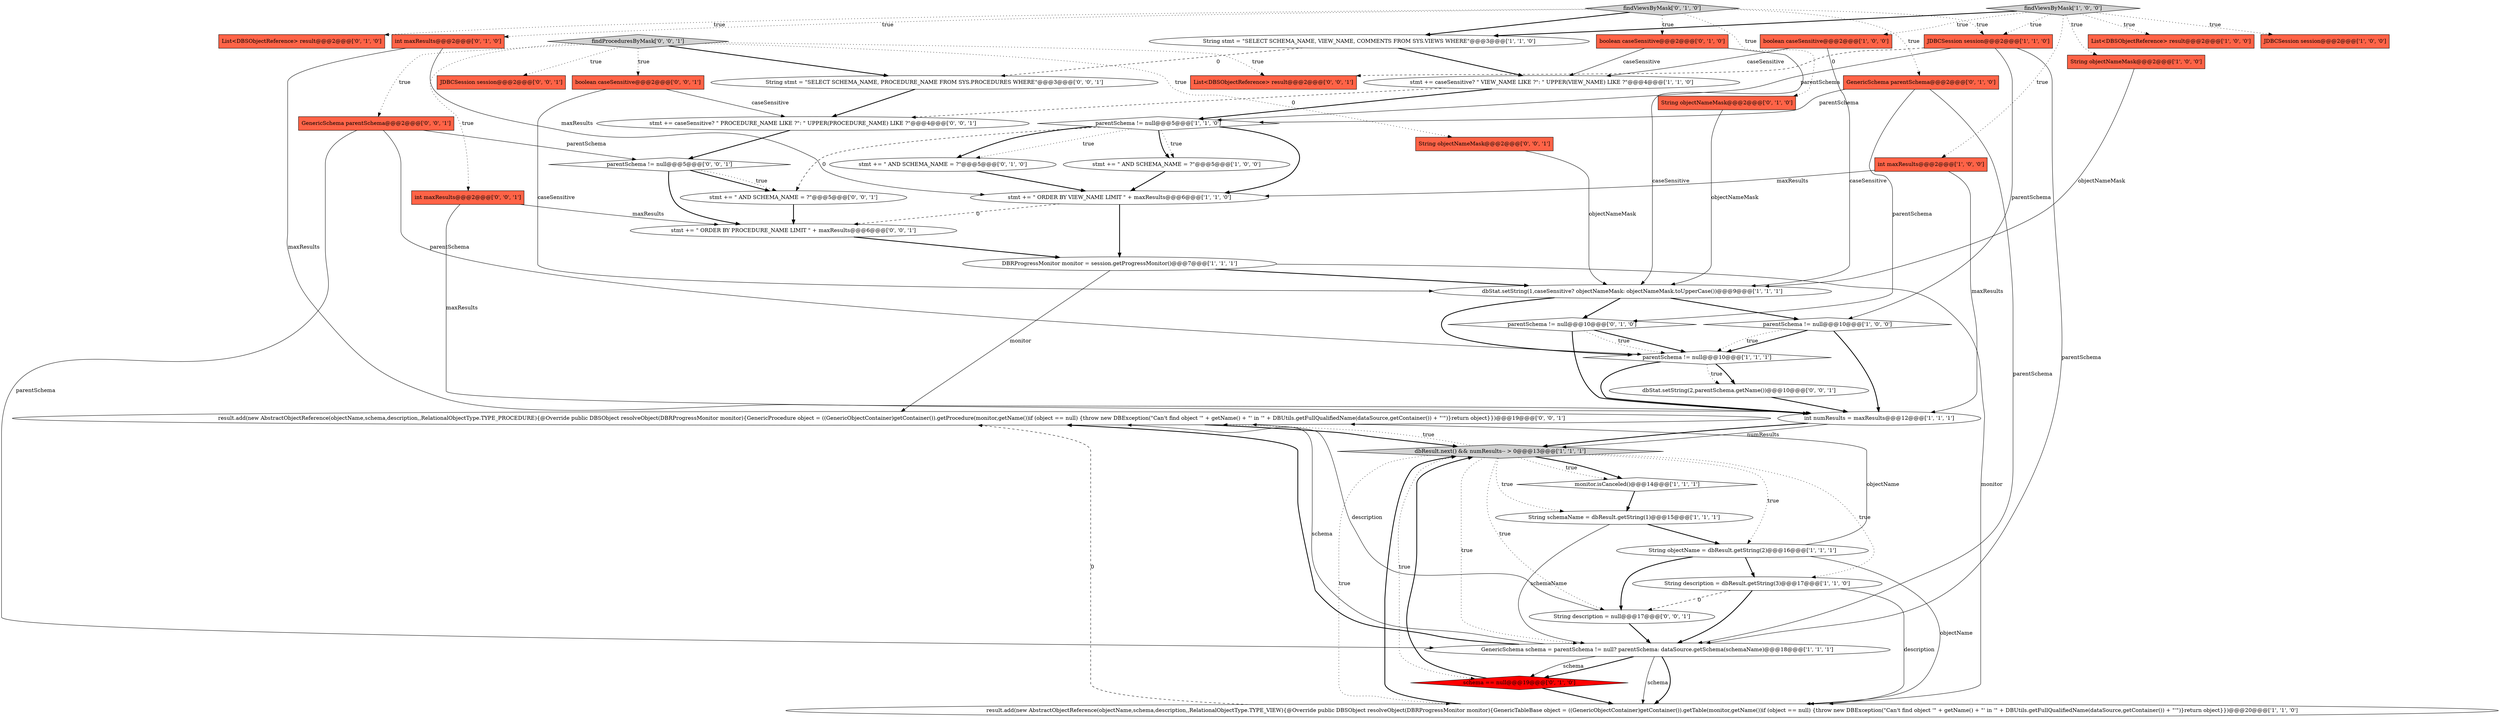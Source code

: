 digraph {
30 [style = filled, label = "int maxResults@@@2@@@['0', '1', '0']", fillcolor = tomato, shape = box image = "AAA0AAABBB2BBB"];
10 [style = filled, label = "DBRProgressMonitor monitor = session.getProgressMonitor()@@@7@@@['1', '1', '1']", fillcolor = white, shape = ellipse image = "AAA0AAABBB1BBB"];
38 [style = filled, label = "stmt += caseSensitive? \" PROCEDURE_NAME LIKE ?\": \" UPPER(PROCEDURE_NAME) LIKE ?\"@@@4@@@['0', '0', '1']", fillcolor = white, shape = ellipse image = "AAA0AAABBB3BBB"];
46 [style = filled, label = "String stmt = \"SELECT SCHEMA_NAME, PROCEDURE_NAME FROM SYS.PROCEDURES WHERE\"@@@3@@@['0', '0', '1']", fillcolor = white, shape = ellipse image = "AAA0AAABBB3BBB"];
25 [style = filled, label = "List<DBSObjectReference> result@@@2@@@['0', '1', '0']", fillcolor = tomato, shape = box image = "AAA0AAABBB2BBB"];
15 [style = filled, label = "String objectNameMask@@@2@@@['1', '0', '0']", fillcolor = tomato, shape = box image = "AAA0AAABBB1BBB"];
32 [style = filled, label = "findViewsByMask['0', '1', '0']", fillcolor = lightgray, shape = diamond image = "AAA0AAABBB2BBB"];
34 [style = filled, label = "int maxResults@@@2@@@['0', '0', '1']", fillcolor = tomato, shape = box image = "AAA0AAABBB3BBB"];
23 [style = filled, label = "String description = dbResult.getString(3)@@@17@@@['1', '1', '0']", fillcolor = white, shape = ellipse image = "AAA0AAABBB1BBB"];
19 [style = filled, label = "JDBCSession session@@@2@@@['1', '1', '0']", fillcolor = tomato, shape = box image = "AAA0AAABBB1BBB"];
14 [style = filled, label = "String objectName = dbResult.getString(2)@@@16@@@['1', '1', '1']", fillcolor = white, shape = ellipse image = "AAA0AAABBB1BBB"];
5 [style = filled, label = "parentSchema != null@@@10@@@['1', '1', '1']", fillcolor = white, shape = diamond image = "AAA0AAABBB1BBB"];
31 [style = filled, label = "boolean caseSensitive@@@2@@@['0', '1', '0']", fillcolor = tomato, shape = box image = "AAA0AAABBB2BBB"];
13 [style = filled, label = "String schemaName = dbResult.getString(1)@@@15@@@['1', '1', '1']", fillcolor = white, shape = ellipse image = "AAA0AAABBB1BBB"];
39 [style = filled, label = "findProceduresByMask['0', '0', '1']", fillcolor = lightgray, shape = diamond image = "AAA0AAABBB3BBB"];
45 [style = filled, label = "List<DBSObjectReference> result@@@2@@@['0', '0', '1']", fillcolor = tomato, shape = box image = "AAA0AAABBB3BBB"];
26 [style = filled, label = "stmt += \" AND SCHEMA_NAME = ?\"@@@5@@@['0', '1', '0']", fillcolor = white, shape = ellipse image = "AAA0AAABBB2BBB"];
11 [style = filled, label = "parentSchema != null@@@5@@@['1', '1', '0']", fillcolor = white, shape = diamond image = "AAA0AAABBB1BBB"];
12 [style = filled, label = "stmt += caseSensitive? \" VIEW_NAME LIKE ?\": \" UPPER(VIEW_NAME) LIKE ?\"@@@4@@@['1', '1', '0']", fillcolor = white, shape = ellipse image = "AAA0AAABBB1BBB"];
41 [style = filled, label = "stmt += \" AND SCHEMA_NAME = ?\"@@@5@@@['0', '0', '1']", fillcolor = white, shape = ellipse image = "AAA0AAABBB3BBB"];
17 [style = filled, label = "int maxResults@@@2@@@['1', '0', '0']", fillcolor = tomato, shape = box image = "AAA0AAABBB1BBB"];
43 [style = filled, label = "result.add(new AbstractObjectReference(objectName,schema,description,,RelationalObjectType.TYPE_PROCEDURE){@Override public DBSObject resolveObject(DBRProgressMonitor monitor){GenericProcedure object = ((GenericObjectContainer)getContainer()).getProcedure(monitor,getName())if (object == null) {throw new DBException(\"Can't find object '\" + getName() + \"' in '\" + DBUtils.getFullQualifiedName(dataSource,getContainer()) + \"'\")}return object}})@@@19@@@['0', '0', '1']", fillcolor = white, shape = ellipse image = "AAA0AAABBB3BBB"];
24 [style = filled, label = "GenericSchema parentSchema@@@2@@@['0', '1', '0']", fillcolor = tomato, shape = box image = "AAA0AAABBB2BBB"];
0 [style = filled, label = "stmt += \" AND SCHEMA_NAME = ?\"@@@5@@@['1', '0', '0']", fillcolor = white, shape = ellipse image = "AAA0AAABBB1BBB"];
42 [style = filled, label = "JDBCSession session@@@2@@@['0', '0', '1']", fillcolor = tomato, shape = box image = "AAA0AAABBB3BBB"];
36 [style = filled, label = "parentSchema != null@@@5@@@['0', '0', '1']", fillcolor = white, shape = diamond image = "AAA0AAABBB3BBB"];
37 [style = filled, label = "GenericSchema parentSchema@@@2@@@['0', '0', '1']", fillcolor = tomato, shape = box image = "AAA0AAABBB3BBB"];
18 [style = filled, label = "monitor.isCanceled()@@@14@@@['1', '1', '1']", fillcolor = white, shape = diamond image = "AAA0AAABBB1BBB"];
20 [style = filled, label = "GenericSchema schema = parentSchema != null? parentSchema: dataSource.getSchema(schemaName)@@@18@@@['1', '1', '1']", fillcolor = white, shape = ellipse image = "AAA0AAABBB1BBB"];
8 [style = filled, label = "String stmt = \"SELECT SCHEMA_NAME, VIEW_NAME, COMMENTS FROM SYS.VIEWS WHERE\"@@@3@@@['1', '1', '0']", fillcolor = white, shape = ellipse image = "AAA0AAABBB1BBB"];
33 [style = filled, label = "dbStat.setString(2,parentSchema.getName())@@@10@@@['0', '0', '1']", fillcolor = white, shape = ellipse image = "AAA0AAABBB3BBB"];
9 [style = filled, label = "stmt += \" ORDER BY VIEW_NAME LIMIT \" + maxResults@@@6@@@['1', '1', '0']", fillcolor = white, shape = ellipse image = "AAA0AAABBB1BBB"];
6 [style = filled, label = "dbResult.next() && numResults-- > 0@@@13@@@['1', '1', '1']", fillcolor = lightgray, shape = diamond image = "AAA0AAABBB1BBB"];
44 [style = filled, label = "String objectNameMask@@@2@@@['0', '0', '1']", fillcolor = tomato, shape = box image = "AAA0AAABBB3BBB"];
2 [style = filled, label = "List<DBSObjectReference> result@@@2@@@['1', '0', '0']", fillcolor = tomato, shape = box image = "AAA0AAABBB1BBB"];
40 [style = filled, label = "stmt += \" ORDER BY PROCEDURE_NAME LIMIT \" + maxResults@@@6@@@['0', '0', '1']", fillcolor = white, shape = ellipse image = "AAA0AAABBB3BBB"];
35 [style = filled, label = "boolean caseSensitive@@@2@@@['0', '0', '1']", fillcolor = tomato, shape = box image = "AAA0AAABBB3BBB"];
27 [style = filled, label = "String objectNameMask@@@2@@@['0', '1', '0']", fillcolor = tomato, shape = box image = "AAA0AAABBB2BBB"];
47 [style = filled, label = "String description = null@@@17@@@['0', '0', '1']", fillcolor = white, shape = ellipse image = "AAA0AAABBB3BBB"];
28 [style = filled, label = "schema == null@@@19@@@['0', '1', '0']", fillcolor = red, shape = diamond image = "AAA1AAABBB2BBB"];
3 [style = filled, label = "int numResults = maxResults@@@12@@@['1', '1', '1']", fillcolor = white, shape = ellipse image = "AAA0AAABBB1BBB"];
4 [style = filled, label = "boolean caseSensitive@@@2@@@['1', '0', '0']", fillcolor = tomato, shape = box image = "AAA0AAABBB1BBB"];
16 [style = filled, label = "JDBCSession session@@@2@@@['1', '0', '0']", fillcolor = tomato, shape = box image = "AAA0AAABBB1BBB"];
7 [style = filled, label = "findViewsByMask['1', '0', '0']", fillcolor = lightgray, shape = diamond image = "AAA0AAABBB1BBB"];
21 [style = filled, label = "result.add(new AbstractObjectReference(objectName,schema,description,,RelationalObjectType.TYPE_VIEW){@Override public DBSObject resolveObject(DBRProgressMonitor monitor){GenericTableBase object = ((GenericObjectContainer)getContainer()).getTable(monitor,getName())if (object == null) {throw new DBException(\"Can't find object '\" + getName() + \"' in '\" + DBUtils.getFullQualifiedName(dataSource,getContainer()) + \"'\")}return object}})@@@20@@@['1', '1', '0']", fillcolor = white, shape = ellipse image = "AAA0AAABBB1BBB"];
29 [style = filled, label = "parentSchema != null@@@10@@@['0', '1', '0']", fillcolor = white, shape = diamond image = "AAA0AAABBB2BBB"];
22 [style = filled, label = "dbStat.setString(1,caseSensitive? objectNameMask: objectNameMask.toUpperCase())@@@9@@@['1', '1', '1']", fillcolor = white, shape = ellipse image = "AAA0AAABBB1BBB"];
1 [style = filled, label = "parentSchema != null@@@10@@@['1', '0', '0']", fillcolor = white, shape = diamond image = "AAA0AAABBB1BBB"];
1->5 [style = bold, label=""];
27->22 [style = solid, label="objectNameMask"];
5->3 [style = bold, label=""];
12->38 [style = dashed, label="0"];
28->6 [style = bold, label=""];
29->5 [style = bold, label=""];
17->3 [style = solid, label="maxResults"];
29->5 [style = dotted, label="true"];
35->22 [style = solid, label="caseSensitive"];
26->9 [style = bold, label=""];
14->43 [style = solid, label="objectName"];
9->10 [style = bold, label=""];
4->12 [style = solid, label="caseSensitive"];
39->42 [style = dotted, label="true"];
11->9 [style = bold, label=""];
7->8 [style = bold, label=""];
28->21 [style = bold, label=""];
32->25 [style = dotted, label="true"];
6->18 [style = dotted, label="true"];
11->0 [style = dotted, label="true"];
32->30 [style = dotted, label="true"];
31->22 [style = solid, label="caseSensitive"];
7->16 [style = dotted, label="true"];
20->43 [style = bold, label=""];
34->40 [style = solid, label="maxResults"];
20->43 [style = solid, label="schema"];
19->11 [style = solid, label="parentSchema"];
13->14 [style = bold, label=""];
3->6 [style = solid, label="numResults"];
30->3 [style = solid, label="maxResults"];
39->35 [style = dotted, label="true"];
46->38 [style = bold, label=""];
24->20 [style = solid, label="parentSchema"];
32->24 [style = dotted, label="true"];
33->3 [style = bold, label=""];
36->41 [style = bold, label=""];
5->33 [style = bold, label=""];
37->20 [style = solid, label="parentSchema"];
6->13 [style = dotted, label="true"];
12->11 [style = bold, label=""];
5->33 [style = dotted, label="true"];
19->45 [style = dashed, label="0"];
8->46 [style = dashed, label="0"];
22->5 [style = bold, label=""];
11->26 [style = dotted, label="true"];
20->21 [style = solid, label="schema"];
34->3 [style = solid, label="maxResults"];
6->20 [style = dotted, label="true"];
6->14 [style = dotted, label="true"];
37->36 [style = solid, label="parentSchema"];
39->44 [style = dotted, label="true"];
6->43 [style = dotted, label="true"];
24->29 [style = solid, label="parentSchema"];
7->17 [style = dotted, label="true"];
32->31 [style = dotted, label="true"];
39->34 [style = dotted, label="true"];
11->26 [style = bold, label=""];
6->47 [style = dotted, label="true"];
7->2 [style = dotted, label="true"];
14->21 [style = solid, label="objectName"];
23->20 [style = bold, label=""];
36->40 [style = bold, label=""];
39->46 [style = bold, label=""];
17->9 [style = solid, label="maxResults"];
6->18 [style = bold, label=""];
1->3 [style = bold, label=""];
22->29 [style = bold, label=""];
3->6 [style = bold, label=""];
4->22 [style = solid, label="caseSensitive"];
7->15 [style = dotted, label="true"];
35->38 [style = solid, label="caseSensitive"];
13->20 [style = solid, label="schemaName"];
39->37 [style = dotted, label="true"];
32->8 [style = bold, label=""];
14->23 [style = bold, label=""];
41->40 [style = bold, label=""];
14->47 [style = bold, label=""];
10->43 [style = solid, label="monitor"];
10->21 [style = solid, label="monitor"];
22->1 [style = bold, label=""];
6->21 [style = dotted, label="true"];
39->45 [style = dotted, label="true"];
8->12 [style = bold, label=""];
31->12 [style = solid, label="caseSensitive"];
36->41 [style = dotted, label="true"];
10->22 [style = bold, label=""];
40->10 [style = bold, label=""];
21->43 [style = dashed, label="0"];
0->9 [style = bold, label=""];
47->43 [style = solid, label="description"];
24->11 [style = solid, label="parentSchema"];
21->6 [style = bold, label=""];
7->19 [style = dotted, label="true"];
20->28 [style = solid, label="schema"];
29->3 [style = bold, label=""];
20->28 [style = bold, label=""];
23->21 [style = solid, label="description"];
37->5 [style = solid, label="parentSchema"];
6->23 [style = dotted, label="true"];
38->36 [style = bold, label=""];
43->6 [style = bold, label=""];
15->22 [style = solid, label="objectNameMask"];
6->28 [style = dotted, label="true"];
20->21 [style = bold, label=""];
32->27 [style = dotted, label="true"];
11->0 [style = bold, label=""];
9->40 [style = dashed, label="0"];
23->47 [style = dashed, label="0"];
19->20 [style = solid, label="parentSchema"];
47->20 [style = bold, label=""];
7->4 [style = dotted, label="true"];
18->13 [style = bold, label=""];
11->41 [style = dashed, label="0"];
19->1 [style = solid, label="parentSchema"];
44->22 [style = solid, label="objectNameMask"];
1->5 [style = dotted, label="true"];
32->19 [style = dotted, label="true"];
30->9 [style = solid, label="maxResults"];
}
